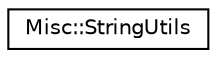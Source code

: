 digraph G
{
  edge [fontname="Helvetica",fontsize="10",labelfontname="Helvetica",labelfontsize="10"];
  node [fontname="Helvetica",fontsize="10",shape=record];
  rankdir="LR";
  Node1 [label="Misc::StringUtils",height=0.2,width=0.4,color="black", fillcolor="white", style="filled",URL="$class_misc_1_1_string_utils.html"];
}
